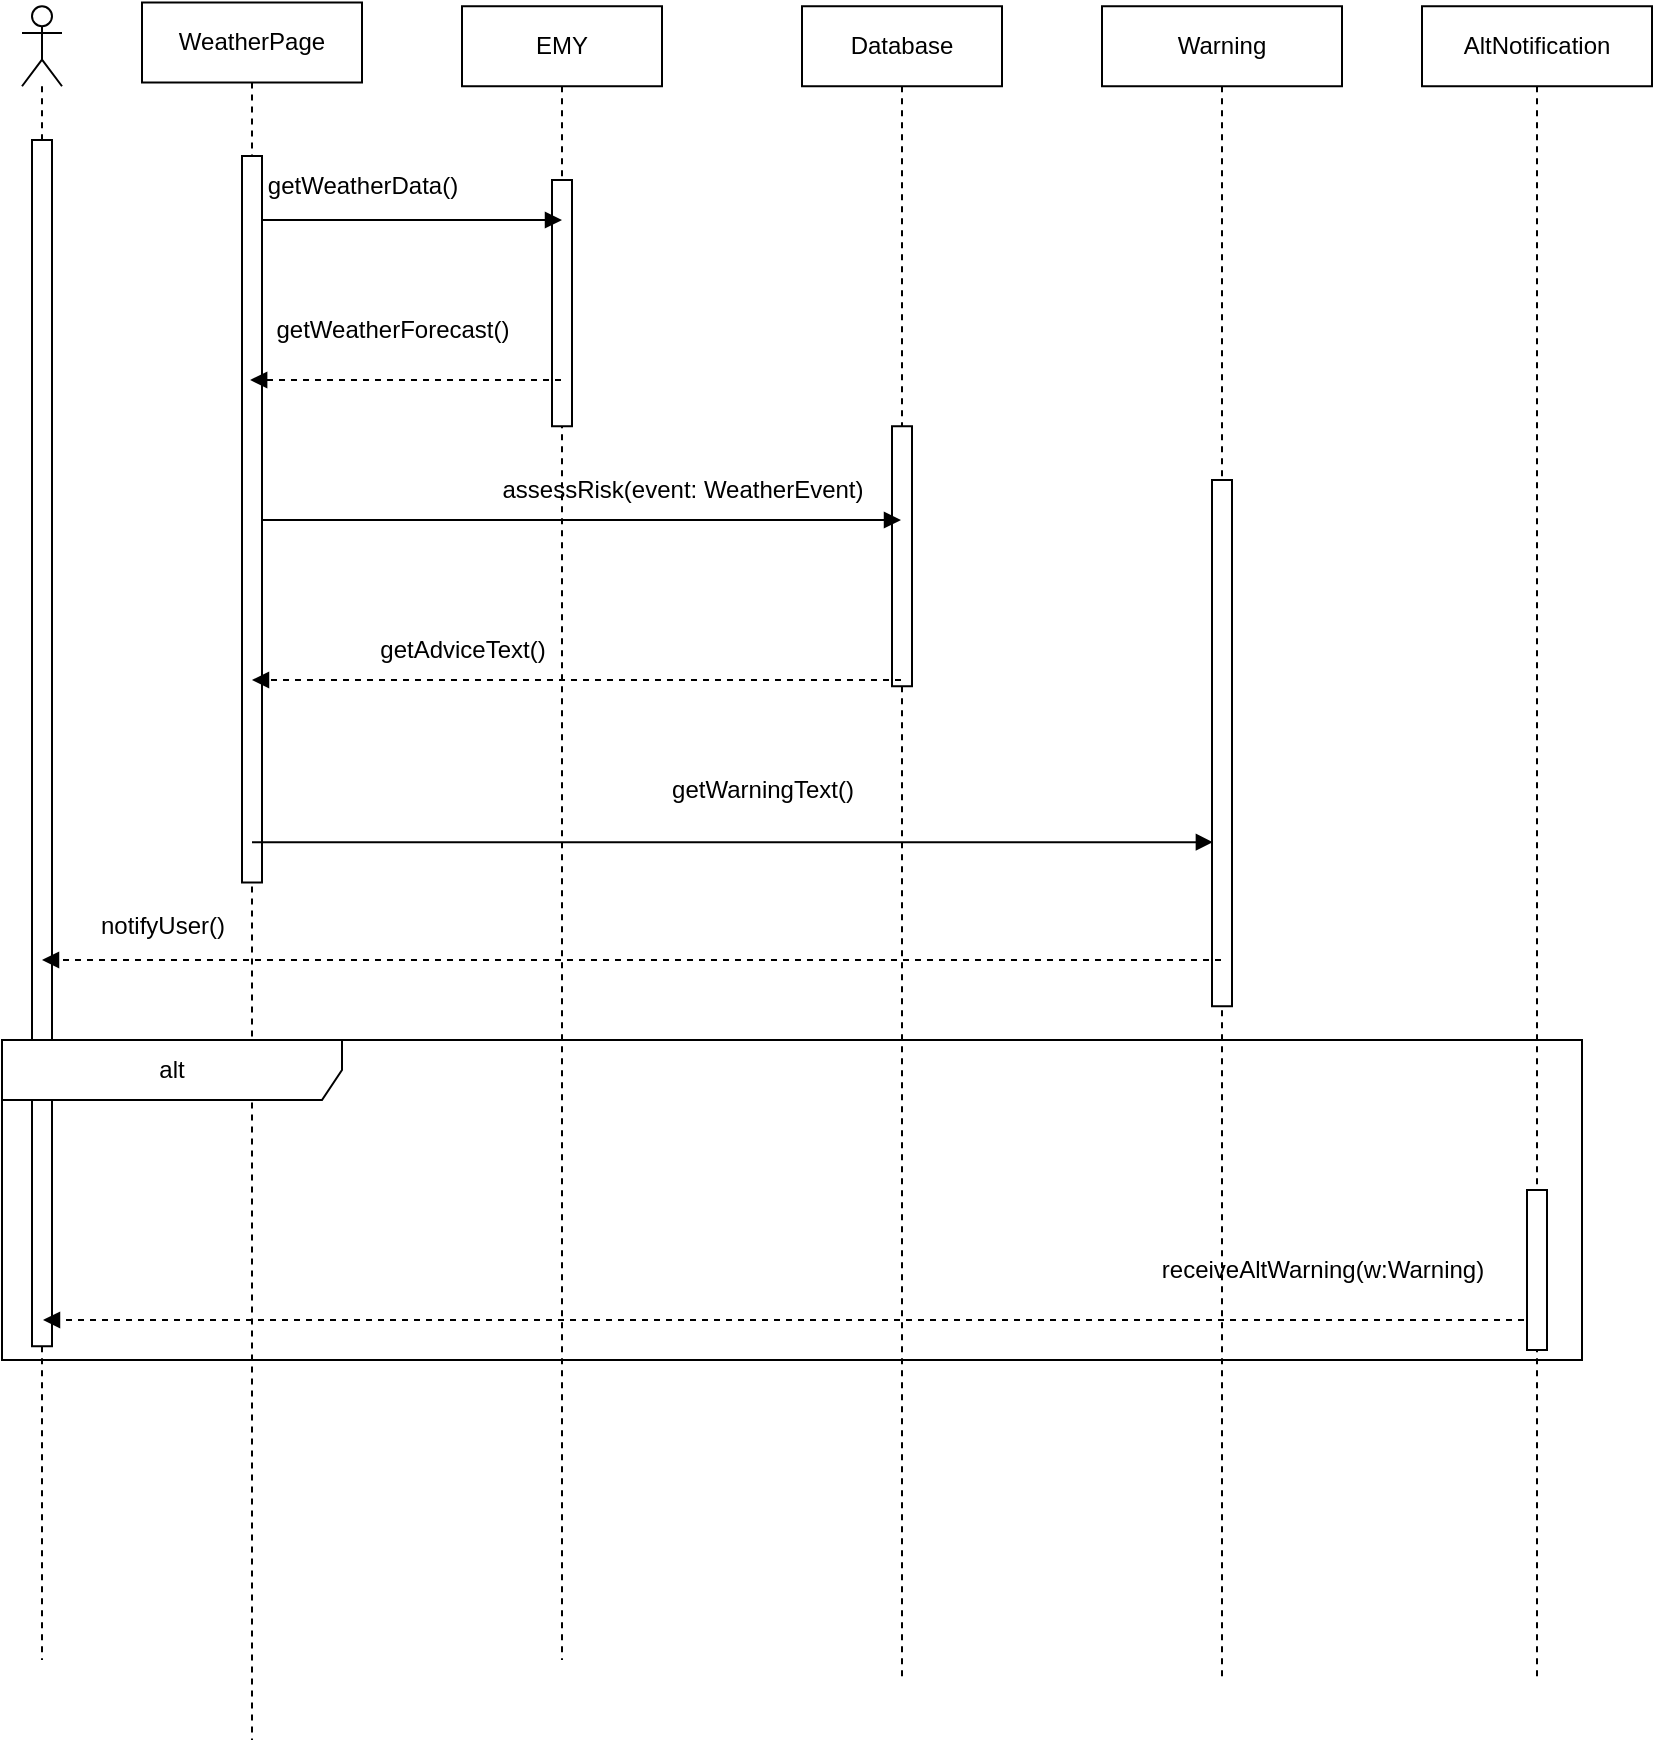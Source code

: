 <mxfile version="27.0.5">
  <diagram name="Page-1" id="2YBvvXClWsGukQMizWep">
    <mxGraphModel dx="2135" dy="1043" grid="1" gridSize="10" guides="1" tooltips="1" connect="1" arrows="1" fold="1" page="1" pageScale="1" pageWidth="850" pageHeight="1100" math="0" shadow="0">
      <root>
        <mxCell id="0" />
        <mxCell id="1" parent="0" />
        <mxCell id="yr2JB4oJh4G8toFpKYRr-11" value="Warning" style="shape=umlLifeline;perimeter=lifelinePerimeter;whiteSpace=wrap;html=1;container=1;dropTarget=0;collapsible=0;recursiveResize=0;outlineConnect=0;portConstraint=eastwest;newEdgeStyle={&quot;curved&quot;:0,&quot;rounded&quot;:0};" parent="1" vertex="1">
          <mxGeometry x="560" y="23.12" width="120" height="836.88" as="geometry" />
        </mxCell>
        <mxCell id="yr2JB4oJh4G8toFpKYRr-46" value="" style="html=1;points=[[0,0,0,0,5],[0,1,0,0,-5],[1,0,0,0,5],[1,1,0,0,-5]];perimeter=orthogonalPerimeter;outlineConnect=0;targetShapes=umlLifeline;portConstraint=eastwest;newEdgeStyle={&quot;curved&quot;:0,&quot;rounded&quot;:0};" parent="yr2JB4oJh4G8toFpKYRr-11" vertex="1">
          <mxGeometry x="55" y="236.88" width="10" height="263.12" as="geometry" />
        </mxCell>
        <mxCell id="yr2JB4oJh4G8toFpKYRr-34" value="" style="html=1;verticalAlign=bottom;labelBackgroundColor=none;endArrow=block;endFill=1;rounded=0;" parent="yr2JB4oJh4G8toFpKYRr-11" source="yr2JB4oJh4G8toFpKYRr-46" target="yr2JB4oJh4G8toFpKYRr-11" edge="1">
          <mxGeometry width="160" relative="1" as="geometry">
            <mxPoint x="-420" y="296.88" as="sourcePoint" />
            <mxPoint x="-260" y="296.88" as="targetPoint" />
          </mxGeometry>
        </mxCell>
        <mxCell id="yr2JB4oJh4G8toFpKYRr-12" value="Database" style="shape=umlLifeline;perimeter=lifelinePerimeter;whiteSpace=wrap;html=1;container=1;dropTarget=0;collapsible=0;recursiveResize=0;outlineConnect=0;portConstraint=eastwest;newEdgeStyle={&quot;curved&quot;:0,&quot;rounded&quot;:0};" parent="1" vertex="1">
          <mxGeometry x="410" y="23.12" width="100" height="836.88" as="geometry" />
        </mxCell>
        <mxCell id="yr2JB4oJh4G8toFpKYRr-44" value="" style="html=1;points=[[0,0,0,0,5],[0,1,0,0,-5],[1,0,0,0,5],[1,1,0,0,-5]];perimeter=orthogonalPerimeter;outlineConnect=0;targetShapes=umlLifeline;portConstraint=eastwest;newEdgeStyle={&quot;curved&quot;:0,&quot;rounded&quot;:0};" parent="yr2JB4oJh4G8toFpKYRr-12" vertex="1">
          <mxGeometry x="45" y="210" width="10" height="130" as="geometry" />
        </mxCell>
        <mxCell id="yr2JB4oJh4G8toFpKYRr-15" value="WeatherPage" style="shape=umlLifeline;perimeter=lifelinePerimeter;whiteSpace=wrap;html=1;container=1;dropTarget=0;collapsible=0;recursiveResize=0;outlineConnect=0;portConstraint=eastwest;newEdgeStyle={&quot;curved&quot;:0,&quot;rounded&quot;:0};" parent="1" vertex="1">
          <mxGeometry x="80" y="21.25" width="110" height="868.75" as="geometry" />
        </mxCell>
        <mxCell id="yr2JB4oJh4G8toFpKYRr-42" value="" style="html=1;points=[[0,0,0,0,5],[0,1,0,0,-5],[1,0,0,0,5],[1,1,0,0,-5]];perimeter=orthogonalPerimeter;outlineConnect=0;targetShapes=umlLifeline;portConstraint=eastwest;newEdgeStyle={&quot;curved&quot;:0,&quot;rounded&quot;:0};" parent="yr2JB4oJh4G8toFpKYRr-15" vertex="1">
          <mxGeometry x="50" y="76.75" width="10" height="363.25" as="geometry" />
        </mxCell>
        <mxCell id="yr2JB4oJh4G8toFpKYRr-21" value="AltNotification" style="shape=umlLifeline;perimeter=lifelinePerimeter;whiteSpace=wrap;html=1;container=1;dropTarget=0;collapsible=0;recursiveResize=0;outlineConnect=0;portConstraint=eastwest;newEdgeStyle={&quot;curved&quot;:0,&quot;rounded&quot;:0};" parent="1" vertex="1">
          <mxGeometry x="720" y="23.12" width="115" height="836.88" as="geometry" />
        </mxCell>
        <mxCell id="yr2JB4oJh4G8toFpKYRr-22" value="ΕΜΥ" style="shape=umlLifeline;perimeter=lifelinePerimeter;whiteSpace=wrap;html=1;container=1;dropTarget=0;collapsible=0;recursiveResize=0;outlineConnect=0;portConstraint=eastwest;newEdgeStyle={&quot;curved&quot;:0,&quot;rounded&quot;:0};" parent="1" vertex="1">
          <mxGeometry x="240" y="23.12" width="100" height="826.88" as="geometry" />
        </mxCell>
        <mxCell id="yr2JB4oJh4G8toFpKYRr-43" value="" style="html=1;points=[[0,0,0,0,5],[0,1,0,0,-5],[1,0,0,0,5],[1,1,0,0,-5]];perimeter=orthogonalPerimeter;outlineConnect=0;targetShapes=umlLifeline;portConstraint=eastwest;newEdgeStyle={&quot;curved&quot;:0,&quot;rounded&quot;:0};" parent="yr2JB4oJh4G8toFpKYRr-22" vertex="1">
          <mxGeometry x="45" y="86.88" width="10" height="123.12" as="geometry" />
        </mxCell>
        <mxCell id="yr2JB4oJh4G8toFpKYRr-26" value="" style="html=1;verticalAlign=bottom;labelBackgroundColor=none;endArrow=block;endFill=1;rounded=0;" parent="1" edge="1">
          <mxGeometry width="160" relative="1" as="geometry">
            <mxPoint x="140" y="130" as="sourcePoint" />
            <mxPoint x="290" y="130" as="targetPoint" />
          </mxGeometry>
        </mxCell>
        <mxCell id="yr2JB4oJh4G8toFpKYRr-27" value="getWeatherData()" style="text;html=1;align=center;verticalAlign=middle;resizable=0;points=[];autosize=1;strokeColor=none;fillColor=none;" parent="1" vertex="1">
          <mxGeometry x="130" y="98" width="120" height="30" as="geometry" />
        </mxCell>
        <mxCell id="yr2JB4oJh4G8toFpKYRr-28" value="" style="html=1;verticalAlign=bottom;labelBackgroundColor=none;endArrow=block;endFill=1;rounded=0;" parent="1" target="yr2JB4oJh4G8toFpKYRr-12" edge="1">
          <mxGeometry width="160" relative="1" as="geometry">
            <mxPoint x="140.5" y="280" as="sourcePoint" />
            <mxPoint x="450" y="280" as="targetPoint" />
          </mxGeometry>
        </mxCell>
        <mxCell id="yr2JB4oJh4G8toFpKYRr-29" value="assessRisk(event: WeatherEvent)" style="text;html=1;align=center;verticalAlign=middle;resizable=0;points=[];autosize=1;strokeColor=none;fillColor=none;" parent="1" vertex="1">
          <mxGeometry x="250" y="250" width="200" height="30" as="geometry" />
        </mxCell>
        <mxCell id="yr2JB4oJh4G8toFpKYRr-35" value="getWarningText()" style="text;html=1;align=center;verticalAlign=middle;resizable=0;points=[];autosize=1;strokeColor=none;fillColor=none;" parent="1" vertex="1">
          <mxGeometry x="335" y="400" width="110" height="30" as="geometry" />
        </mxCell>
        <mxCell id="yr2JB4oJh4G8toFpKYRr-36" value="" style="shape=umlLifeline;perimeter=lifelinePerimeter;whiteSpace=wrap;html=1;container=1;dropTarget=0;collapsible=0;recursiveResize=0;outlineConnect=0;portConstraint=eastwest;newEdgeStyle={&quot;curved&quot;:0,&quot;rounded&quot;:0};participant=umlActor;" parent="1" vertex="1">
          <mxGeometry x="20" y="23.12" width="20" height="826.88" as="geometry" />
        </mxCell>
        <mxCell id="zXtCbhsij9FfTdkhDcnL-1" value="" style="html=1;points=[[0,0,0,0,5],[0,1,0,0,-5],[1,0,0,0,5],[1,1,0,0,-5]];perimeter=orthogonalPerimeter;outlineConnect=0;targetShapes=umlLifeline;portConstraint=eastwest;newEdgeStyle={&quot;curved&quot;:0,&quot;rounded&quot;:0};" vertex="1" parent="yr2JB4oJh4G8toFpKYRr-36">
          <mxGeometry x="5" y="66.88" width="10" height="603.12" as="geometry" />
        </mxCell>
        <mxCell id="yr2JB4oJh4G8toFpKYRr-39" value="" style="html=1;verticalAlign=bottom;labelBackgroundColor=none;endArrow=block;endFill=1;dashed=1;rounded=0;" parent="1" edge="1">
          <mxGeometry width="160" relative="1" as="geometry">
            <mxPoint x="289.5" y="210.0" as="sourcePoint" />
            <mxPoint x="134.071" y="210.0" as="targetPoint" />
          </mxGeometry>
        </mxCell>
        <mxCell id="yr2JB4oJh4G8toFpKYRr-40" value="getWeatherForecast()" style="text;html=1;align=center;verticalAlign=middle;resizable=0;points=[];autosize=1;strokeColor=none;fillColor=none;" parent="1" vertex="1">
          <mxGeometry x="135" y="170" width="140" height="30" as="geometry" />
        </mxCell>
        <mxCell id="yr2JB4oJh4G8toFpKYRr-47" value="" style="html=1;verticalAlign=bottom;labelBackgroundColor=none;endArrow=block;endFill=1;rounded=0;" parent="1" edge="1">
          <mxGeometry width="160" relative="1" as="geometry">
            <mxPoint x="134.998" y="441.08" as="sourcePoint" />
            <mxPoint x="615.45" y="441.08" as="targetPoint" />
            <Array as="points">
              <mxPoint x="360.45" y="441.08" />
            </Array>
          </mxGeometry>
        </mxCell>
        <mxCell id="yr2JB4oJh4G8toFpKYRr-48" value="alt" style="shape=umlFrame;whiteSpace=wrap;html=1;pointerEvents=0;recursiveResize=0;container=1;collapsible=0;width=170;" parent="1" vertex="1">
          <mxGeometry x="10" y="540" width="790" height="160" as="geometry" />
        </mxCell>
        <mxCell id="yr2JB4oJh4G8toFpKYRr-38" value="receiveAltWarning(w:Warning)" style="text;html=1;align=center;verticalAlign=middle;resizable=0;points=[];autosize=1;strokeColor=none;fillColor=none;" parent="yr2JB4oJh4G8toFpKYRr-48" vertex="1">
          <mxGeometry x="570" y="100" width="180" height="30" as="geometry" />
        </mxCell>
        <mxCell id="yr2JB4oJh4G8toFpKYRr-37" value="" style="html=1;verticalAlign=bottom;labelBackgroundColor=none;endArrow=block;endFill=1;dashed=1;rounded=0;" parent="yr2JB4oJh4G8toFpKYRr-48" edge="1">
          <mxGeometry width="160" relative="1" as="geometry">
            <mxPoint x="767.0" y="140" as="sourcePoint" />
            <mxPoint x="20.5" y="140" as="targetPoint" />
          </mxGeometry>
        </mxCell>
        <mxCell id="NOPoybxYpTk5yy8irRgV-1" value="" style="html=1;points=[[0,0,0,0,5],[0,1,0,0,-5],[1,0,0,0,5],[1,1,0,0,-5]];perimeter=orthogonalPerimeter;outlineConnect=0;targetShapes=umlLifeline;portConstraint=eastwest;newEdgeStyle={&quot;curved&quot;:0,&quot;rounded&quot;:0};" parent="yr2JB4oJh4G8toFpKYRr-48" vertex="1">
          <mxGeometry x="762.5" y="75" width="10" height="80" as="geometry" />
        </mxCell>
        <mxCell id="yr2JB4oJh4G8toFpKYRr-51" value="" style="html=1;verticalAlign=bottom;labelBackgroundColor=none;endArrow=block;endFill=1;dashed=1;rounded=0;" parent="1" source="yr2JB4oJh4G8toFpKYRr-11" target="yr2JB4oJh4G8toFpKYRr-36" edge="1">
          <mxGeometry width="160" relative="1" as="geometry">
            <mxPoint x="300" y="490" as="sourcePoint" />
            <mxPoint x="460" y="490" as="targetPoint" />
            <Array as="points">
              <mxPoint x="50" y="500" />
            </Array>
          </mxGeometry>
        </mxCell>
        <mxCell id="yr2JB4oJh4G8toFpKYRr-52" value="notifyUser()" style="text;html=1;align=center;verticalAlign=middle;resizable=0;points=[];autosize=1;strokeColor=none;fillColor=none;" parent="1" vertex="1">
          <mxGeometry x="45" y="468" width="90" height="30" as="geometry" />
        </mxCell>
        <mxCell id="yr2JB4oJh4G8toFpKYRr-56" value="getAdviceText()" style="text;html=1;align=center;verticalAlign=middle;resizable=0;points=[];autosize=1;strokeColor=none;fillColor=none;" parent="1" vertex="1">
          <mxGeometry x="185" y="330" width="110" height="30" as="geometry" />
        </mxCell>
        <mxCell id="yr2JB4oJh4G8toFpKYRr-58" value="" style="html=1;verticalAlign=bottom;labelBackgroundColor=none;endArrow=block;endFill=1;dashed=1;rounded=0;" parent="1" source="yr2JB4oJh4G8toFpKYRr-12" edge="1">
          <mxGeometry width="160" relative="1" as="geometry">
            <mxPoint x="400.45" y="360" as="sourcePoint" />
            <mxPoint x="134.998" y="360" as="targetPoint" />
          </mxGeometry>
        </mxCell>
      </root>
    </mxGraphModel>
  </diagram>
</mxfile>
